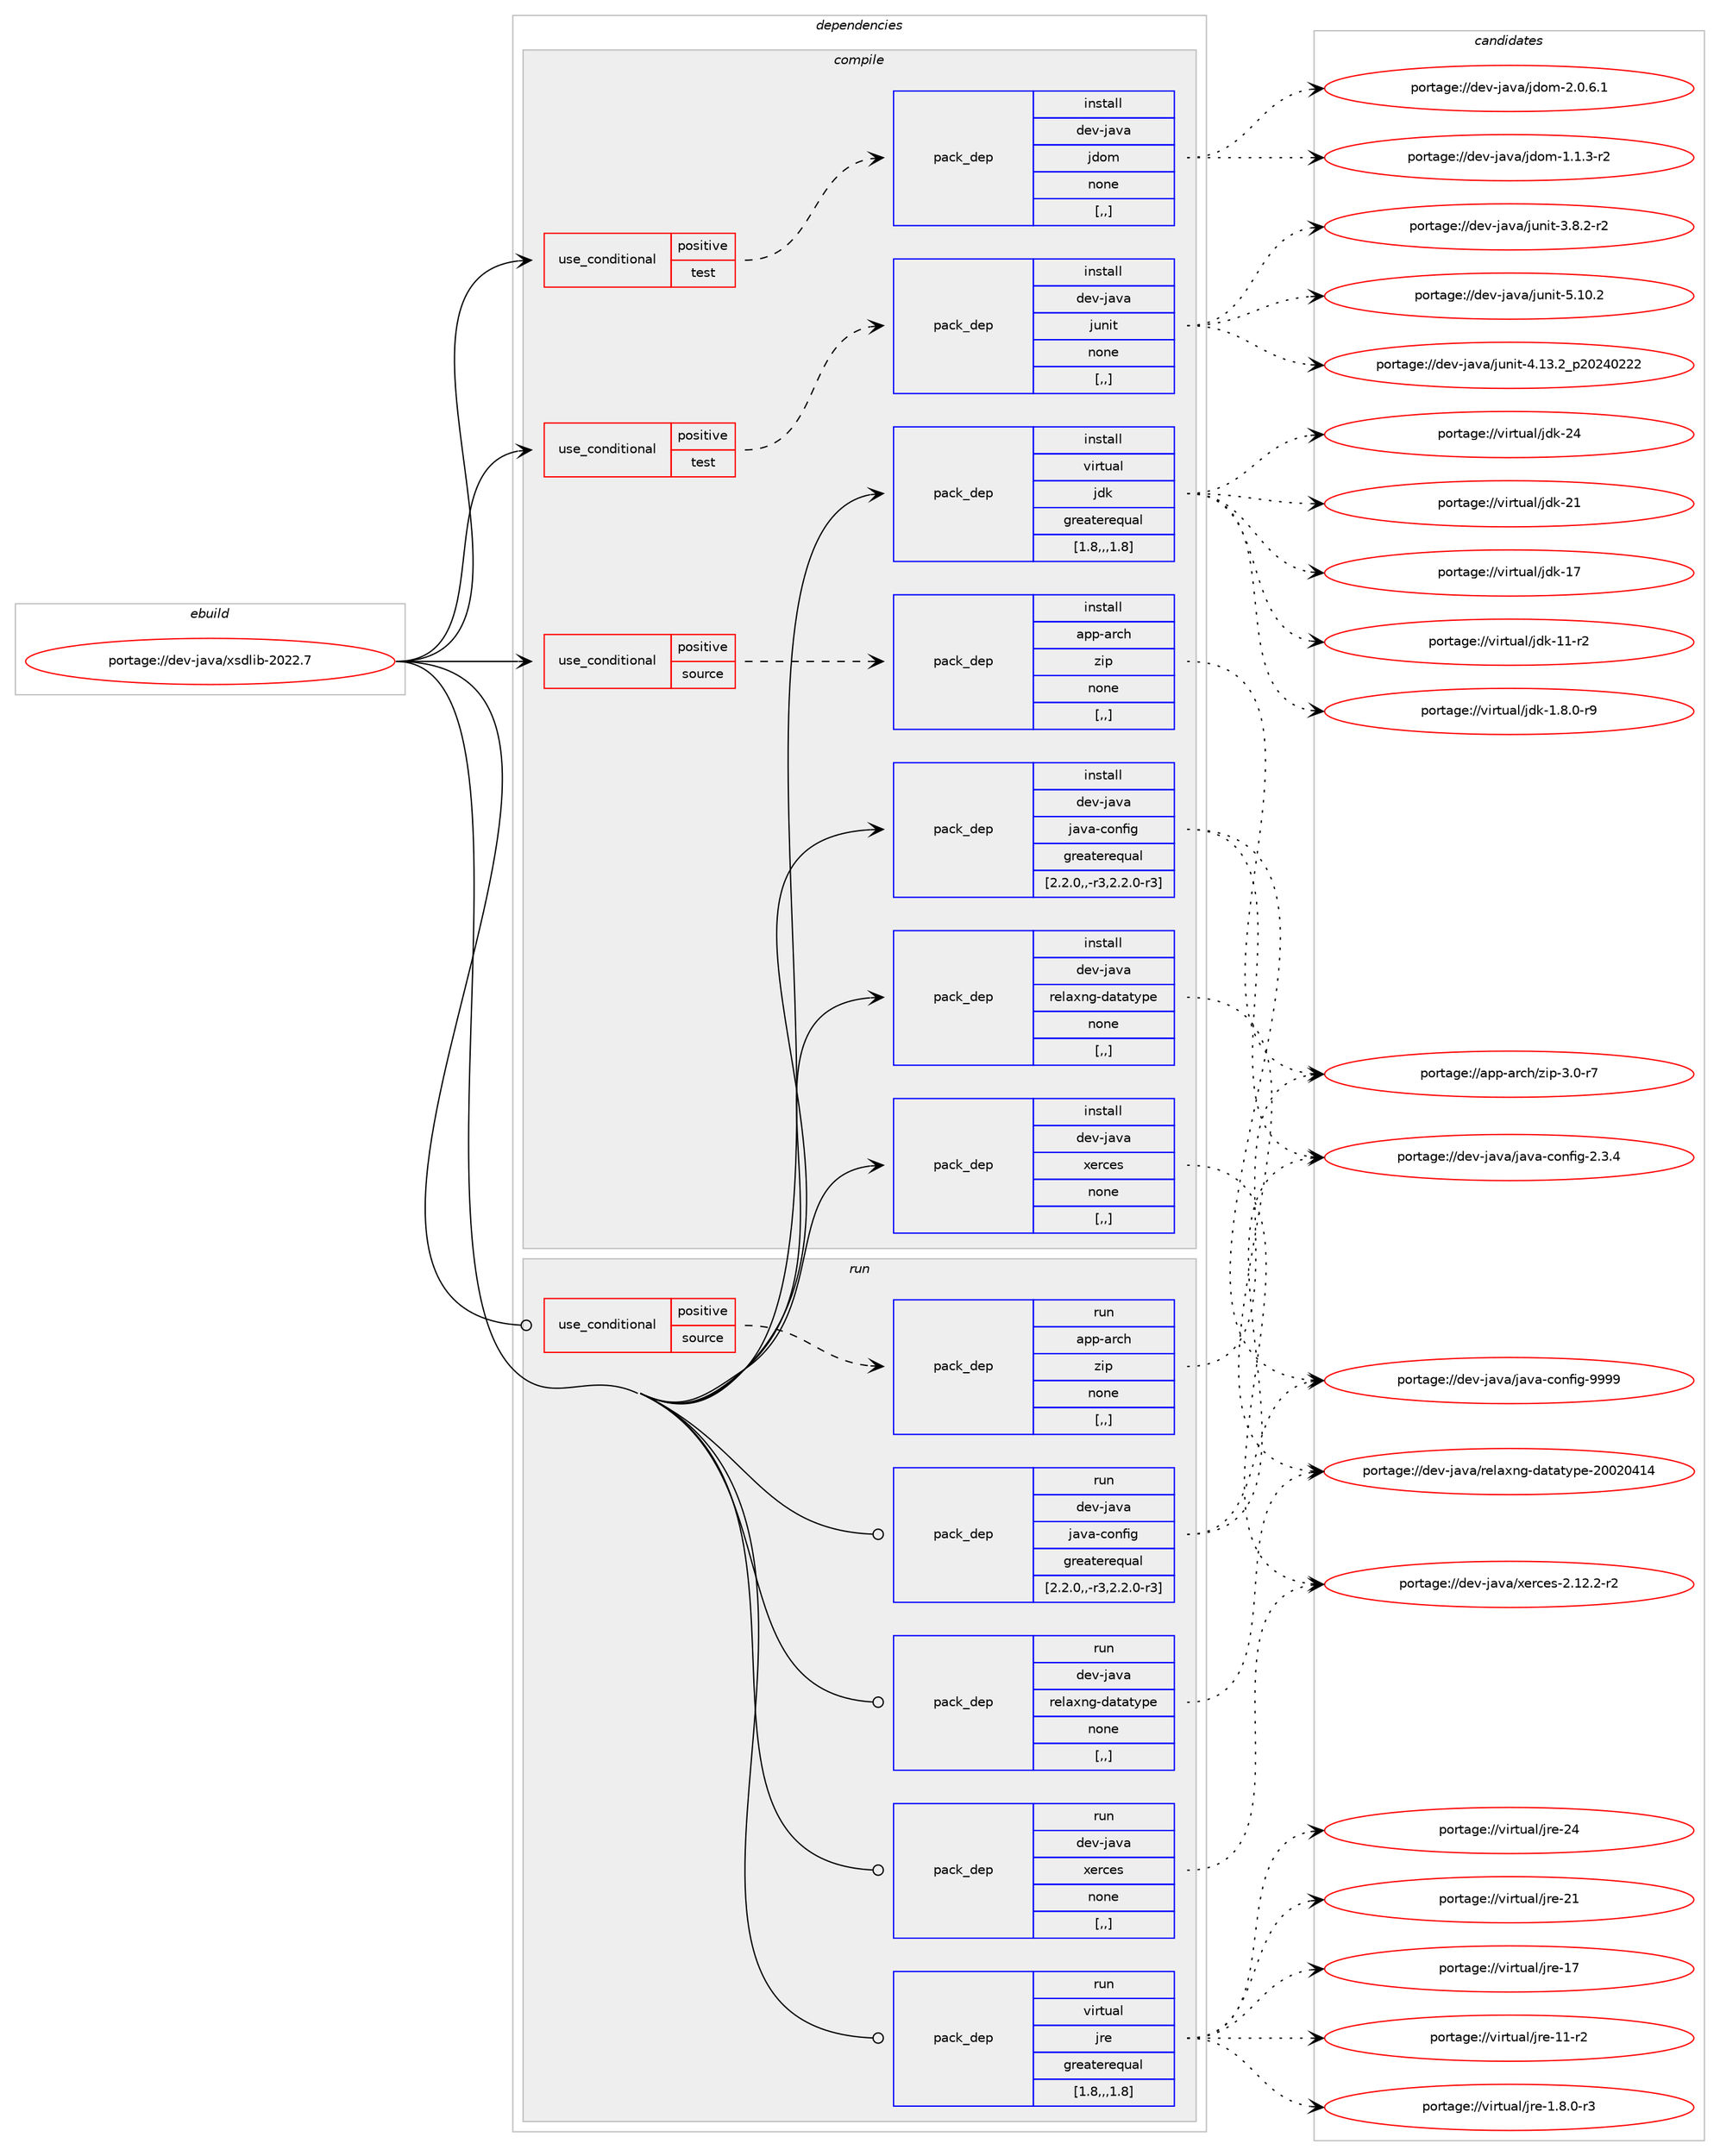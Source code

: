 digraph prolog {

# *************
# Graph options
# *************

newrank=true;
concentrate=true;
compound=true;
graph [rankdir=LR,fontname=Helvetica,fontsize=10,ranksep=1.5];#, ranksep=2.5, nodesep=0.2];
edge  [arrowhead=vee];
node  [fontname=Helvetica,fontsize=10];

# **********
# The ebuild
# **********

subgraph cluster_leftcol {
color=gray;
label=<<i>ebuild</i>>;
id [label="portage://dev-java/xsdlib-2022.7", color=red, width=4, href="../dev-java/xsdlib-2022.7.svg"];
}

# ****************
# The dependencies
# ****************

subgraph cluster_midcol {
color=gray;
label=<<i>dependencies</i>>;
subgraph cluster_compile {
fillcolor="#eeeeee";
style=filled;
label=<<i>compile</i>>;
subgraph cond22644 {
dependency98272 [label=<<TABLE BORDER="0" CELLBORDER="1" CELLSPACING="0" CELLPADDING="4"><TR><TD ROWSPAN="3" CELLPADDING="10">use_conditional</TD></TR><TR><TD>positive</TD></TR><TR><TD>source</TD></TR></TABLE>>, shape=none, color=red];
subgraph pack74562 {
dependency98273 [label=<<TABLE BORDER="0" CELLBORDER="1" CELLSPACING="0" CELLPADDING="4" WIDTH="220"><TR><TD ROWSPAN="6" CELLPADDING="30">pack_dep</TD></TR><TR><TD WIDTH="110">install</TD></TR><TR><TD>app-arch</TD></TR><TR><TD>zip</TD></TR><TR><TD>none</TD></TR><TR><TD>[,,]</TD></TR></TABLE>>, shape=none, color=blue];
}
dependency98272:e -> dependency98273:w [weight=20,style="dashed",arrowhead="vee"];
}
id:e -> dependency98272:w [weight=20,style="solid",arrowhead="vee"];
subgraph cond22645 {
dependency98274 [label=<<TABLE BORDER="0" CELLBORDER="1" CELLSPACING="0" CELLPADDING="4"><TR><TD ROWSPAN="3" CELLPADDING="10">use_conditional</TD></TR><TR><TD>positive</TD></TR><TR><TD>test</TD></TR></TABLE>>, shape=none, color=red];
subgraph pack74563 {
dependency98275 [label=<<TABLE BORDER="0" CELLBORDER="1" CELLSPACING="0" CELLPADDING="4" WIDTH="220"><TR><TD ROWSPAN="6" CELLPADDING="30">pack_dep</TD></TR><TR><TD WIDTH="110">install</TD></TR><TR><TD>dev-java</TD></TR><TR><TD>jdom</TD></TR><TR><TD>none</TD></TR><TR><TD>[,,]</TD></TR></TABLE>>, shape=none, color=blue];
}
dependency98274:e -> dependency98275:w [weight=20,style="dashed",arrowhead="vee"];
}
id:e -> dependency98274:w [weight=20,style="solid",arrowhead="vee"];
subgraph cond22646 {
dependency98276 [label=<<TABLE BORDER="0" CELLBORDER="1" CELLSPACING="0" CELLPADDING="4"><TR><TD ROWSPAN="3" CELLPADDING="10">use_conditional</TD></TR><TR><TD>positive</TD></TR><TR><TD>test</TD></TR></TABLE>>, shape=none, color=red];
subgraph pack74564 {
dependency98277 [label=<<TABLE BORDER="0" CELLBORDER="1" CELLSPACING="0" CELLPADDING="4" WIDTH="220"><TR><TD ROWSPAN="6" CELLPADDING="30">pack_dep</TD></TR><TR><TD WIDTH="110">install</TD></TR><TR><TD>dev-java</TD></TR><TR><TD>junit</TD></TR><TR><TD>none</TD></TR><TR><TD>[,,]</TD></TR></TABLE>>, shape=none, color=blue];
}
dependency98276:e -> dependency98277:w [weight=20,style="dashed",arrowhead="vee"];
}
id:e -> dependency98276:w [weight=20,style="solid",arrowhead="vee"];
subgraph pack74565 {
dependency98278 [label=<<TABLE BORDER="0" CELLBORDER="1" CELLSPACING="0" CELLPADDING="4" WIDTH="220"><TR><TD ROWSPAN="6" CELLPADDING="30">pack_dep</TD></TR><TR><TD WIDTH="110">install</TD></TR><TR><TD>dev-java</TD></TR><TR><TD>java-config</TD></TR><TR><TD>greaterequal</TD></TR><TR><TD>[2.2.0,,-r3,2.2.0-r3]</TD></TR></TABLE>>, shape=none, color=blue];
}
id:e -> dependency98278:w [weight=20,style="solid",arrowhead="vee"];
subgraph pack74566 {
dependency98279 [label=<<TABLE BORDER="0" CELLBORDER="1" CELLSPACING="0" CELLPADDING="4" WIDTH="220"><TR><TD ROWSPAN="6" CELLPADDING="30">pack_dep</TD></TR><TR><TD WIDTH="110">install</TD></TR><TR><TD>dev-java</TD></TR><TR><TD>relaxng-datatype</TD></TR><TR><TD>none</TD></TR><TR><TD>[,,]</TD></TR></TABLE>>, shape=none, color=blue];
}
id:e -> dependency98279:w [weight=20,style="solid",arrowhead="vee"];
subgraph pack74567 {
dependency98280 [label=<<TABLE BORDER="0" CELLBORDER="1" CELLSPACING="0" CELLPADDING="4" WIDTH="220"><TR><TD ROWSPAN="6" CELLPADDING="30">pack_dep</TD></TR><TR><TD WIDTH="110">install</TD></TR><TR><TD>dev-java</TD></TR><TR><TD>xerces</TD></TR><TR><TD>none</TD></TR><TR><TD>[,,]</TD></TR></TABLE>>, shape=none, color=blue];
}
id:e -> dependency98280:w [weight=20,style="solid",arrowhead="vee"];
subgraph pack74568 {
dependency98281 [label=<<TABLE BORDER="0" CELLBORDER="1" CELLSPACING="0" CELLPADDING="4" WIDTH="220"><TR><TD ROWSPAN="6" CELLPADDING="30">pack_dep</TD></TR><TR><TD WIDTH="110">install</TD></TR><TR><TD>virtual</TD></TR><TR><TD>jdk</TD></TR><TR><TD>greaterequal</TD></TR><TR><TD>[1.8,,,1.8]</TD></TR></TABLE>>, shape=none, color=blue];
}
id:e -> dependency98281:w [weight=20,style="solid",arrowhead="vee"];
}
subgraph cluster_compileandrun {
fillcolor="#eeeeee";
style=filled;
label=<<i>compile and run</i>>;
}
subgraph cluster_run {
fillcolor="#eeeeee";
style=filled;
label=<<i>run</i>>;
subgraph cond22647 {
dependency98282 [label=<<TABLE BORDER="0" CELLBORDER="1" CELLSPACING="0" CELLPADDING="4"><TR><TD ROWSPAN="3" CELLPADDING="10">use_conditional</TD></TR><TR><TD>positive</TD></TR><TR><TD>source</TD></TR></TABLE>>, shape=none, color=red];
subgraph pack74569 {
dependency98283 [label=<<TABLE BORDER="0" CELLBORDER="1" CELLSPACING="0" CELLPADDING="4" WIDTH="220"><TR><TD ROWSPAN="6" CELLPADDING="30">pack_dep</TD></TR><TR><TD WIDTH="110">run</TD></TR><TR><TD>app-arch</TD></TR><TR><TD>zip</TD></TR><TR><TD>none</TD></TR><TR><TD>[,,]</TD></TR></TABLE>>, shape=none, color=blue];
}
dependency98282:e -> dependency98283:w [weight=20,style="dashed",arrowhead="vee"];
}
id:e -> dependency98282:w [weight=20,style="solid",arrowhead="odot"];
subgraph pack74570 {
dependency98284 [label=<<TABLE BORDER="0" CELLBORDER="1" CELLSPACING="0" CELLPADDING="4" WIDTH="220"><TR><TD ROWSPAN="6" CELLPADDING="30">pack_dep</TD></TR><TR><TD WIDTH="110">run</TD></TR><TR><TD>dev-java</TD></TR><TR><TD>java-config</TD></TR><TR><TD>greaterequal</TD></TR><TR><TD>[2.2.0,,-r3,2.2.0-r3]</TD></TR></TABLE>>, shape=none, color=blue];
}
id:e -> dependency98284:w [weight=20,style="solid",arrowhead="odot"];
subgraph pack74571 {
dependency98285 [label=<<TABLE BORDER="0" CELLBORDER="1" CELLSPACING="0" CELLPADDING="4" WIDTH="220"><TR><TD ROWSPAN="6" CELLPADDING="30">pack_dep</TD></TR><TR><TD WIDTH="110">run</TD></TR><TR><TD>dev-java</TD></TR><TR><TD>relaxng-datatype</TD></TR><TR><TD>none</TD></TR><TR><TD>[,,]</TD></TR></TABLE>>, shape=none, color=blue];
}
id:e -> dependency98285:w [weight=20,style="solid",arrowhead="odot"];
subgraph pack74572 {
dependency98286 [label=<<TABLE BORDER="0" CELLBORDER="1" CELLSPACING="0" CELLPADDING="4" WIDTH="220"><TR><TD ROWSPAN="6" CELLPADDING="30">pack_dep</TD></TR><TR><TD WIDTH="110">run</TD></TR><TR><TD>dev-java</TD></TR><TR><TD>xerces</TD></TR><TR><TD>none</TD></TR><TR><TD>[,,]</TD></TR></TABLE>>, shape=none, color=blue];
}
id:e -> dependency98286:w [weight=20,style="solid",arrowhead="odot"];
subgraph pack74573 {
dependency98287 [label=<<TABLE BORDER="0" CELLBORDER="1" CELLSPACING="0" CELLPADDING="4" WIDTH="220"><TR><TD ROWSPAN="6" CELLPADDING="30">pack_dep</TD></TR><TR><TD WIDTH="110">run</TD></TR><TR><TD>virtual</TD></TR><TR><TD>jre</TD></TR><TR><TD>greaterequal</TD></TR><TR><TD>[1.8,,,1.8]</TD></TR></TABLE>>, shape=none, color=blue];
}
id:e -> dependency98287:w [weight=20,style="solid",arrowhead="odot"];
}
}

# **************
# The candidates
# **************

subgraph cluster_choices {
rank=same;
color=gray;
label=<<i>candidates</i>>;

subgraph choice74562 {
color=black;
nodesep=1;
choice9711211245971149910447122105112455146484511455 [label="portage://app-arch/zip-3.0-r7", color=red, width=4,href="../app-arch/zip-3.0-r7.svg"];
dependency98273:e -> choice9711211245971149910447122105112455146484511455:w [style=dotted,weight="100"];
}
subgraph choice74563 {
color=black;
nodesep=1;
choice100101118451069711897471061001111094550464846544649 [label="portage://dev-java/jdom-2.0.6.1", color=red, width=4,href="../dev-java/jdom-2.0.6.1.svg"];
choice100101118451069711897471061001111094549464946514511450 [label="portage://dev-java/jdom-1.1.3-r2", color=red, width=4,href="../dev-java/jdom-1.1.3-r2.svg"];
dependency98275:e -> choice100101118451069711897471061001111094550464846544649:w [style=dotted,weight="100"];
dependency98275:e -> choice100101118451069711897471061001111094549464946514511450:w [style=dotted,weight="100"];
}
subgraph choice74564 {
color=black;
nodesep=1;
choice1001011184510697118974710611711010511645534649484650 [label="portage://dev-java/junit-5.10.2", color=red, width=4,href="../dev-java/junit-5.10.2.svg"];
choice1001011184510697118974710611711010511645524649514650951125048505248505050 [label="portage://dev-java/junit-4.13.2_p20240222", color=red, width=4,href="../dev-java/junit-4.13.2_p20240222.svg"];
choice100101118451069711897471061171101051164551465646504511450 [label="portage://dev-java/junit-3.8.2-r2", color=red, width=4,href="../dev-java/junit-3.8.2-r2.svg"];
dependency98277:e -> choice1001011184510697118974710611711010511645534649484650:w [style=dotted,weight="100"];
dependency98277:e -> choice1001011184510697118974710611711010511645524649514650951125048505248505050:w [style=dotted,weight="100"];
dependency98277:e -> choice100101118451069711897471061171101051164551465646504511450:w [style=dotted,weight="100"];
}
subgraph choice74565 {
color=black;
nodesep=1;
choice10010111845106971189747106971189745991111101021051034557575757 [label="portage://dev-java/java-config-9999", color=red, width=4,href="../dev-java/java-config-9999.svg"];
choice1001011184510697118974710697118974599111110102105103455046514652 [label="portage://dev-java/java-config-2.3.4", color=red, width=4,href="../dev-java/java-config-2.3.4.svg"];
dependency98278:e -> choice10010111845106971189747106971189745991111101021051034557575757:w [style=dotted,weight="100"];
dependency98278:e -> choice1001011184510697118974710697118974599111110102105103455046514652:w [style=dotted,weight="100"];
}
subgraph choice74566 {
color=black;
nodesep=1;
choice1001011184510697118974711410110897120110103451009711697116121112101455048485048524952 [label="portage://dev-java/relaxng-datatype-20020414", color=red, width=4,href="../dev-java/relaxng-datatype-20020414.svg"];
dependency98279:e -> choice1001011184510697118974711410110897120110103451009711697116121112101455048485048524952:w [style=dotted,weight="100"];
}
subgraph choice74567 {
color=black;
nodesep=1;
choice1001011184510697118974712010111499101115455046495046504511450 [label="portage://dev-java/xerces-2.12.2-r2", color=red, width=4,href="../dev-java/xerces-2.12.2-r2.svg"];
dependency98280:e -> choice1001011184510697118974712010111499101115455046495046504511450:w [style=dotted,weight="100"];
}
subgraph choice74568 {
color=black;
nodesep=1;
choice1181051141161179710847106100107455052 [label="portage://virtual/jdk-24", color=red, width=4,href="../virtual/jdk-24.svg"];
choice1181051141161179710847106100107455049 [label="portage://virtual/jdk-21", color=red, width=4,href="../virtual/jdk-21.svg"];
choice1181051141161179710847106100107454955 [label="portage://virtual/jdk-17", color=red, width=4,href="../virtual/jdk-17.svg"];
choice11810511411611797108471061001074549494511450 [label="portage://virtual/jdk-11-r2", color=red, width=4,href="../virtual/jdk-11-r2.svg"];
choice11810511411611797108471061001074549465646484511457 [label="portage://virtual/jdk-1.8.0-r9", color=red, width=4,href="../virtual/jdk-1.8.0-r9.svg"];
dependency98281:e -> choice1181051141161179710847106100107455052:w [style=dotted,weight="100"];
dependency98281:e -> choice1181051141161179710847106100107455049:w [style=dotted,weight="100"];
dependency98281:e -> choice1181051141161179710847106100107454955:w [style=dotted,weight="100"];
dependency98281:e -> choice11810511411611797108471061001074549494511450:w [style=dotted,weight="100"];
dependency98281:e -> choice11810511411611797108471061001074549465646484511457:w [style=dotted,weight="100"];
}
subgraph choice74569 {
color=black;
nodesep=1;
choice9711211245971149910447122105112455146484511455 [label="portage://app-arch/zip-3.0-r7", color=red, width=4,href="../app-arch/zip-3.0-r7.svg"];
dependency98283:e -> choice9711211245971149910447122105112455146484511455:w [style=dotted,weight="100"];
}
subgraph choice74570 {
color=black;
nodesep=1;
choice10010111845106971189747106971189745991111101021051034557575757 [label="portage://dev-java/java-config-9999", color=red, width=4,href="../dev-java/java-config-9999.svg"];
choice1001011184510697118974710697118974599111110102105103455046514652 [label="portage://dev-java/java-config-2.3.4", color=red, width=4,href="../dev-java/java-config-2.3.4.svg"];
dependency98284:e -> choice10010111845106971189747106971189745991111101021051034557575757:w [style=dotted,weight="100"];
dependency98284:e -> choice1001011184510697118974710697118974599111110102105103455046514652:w [style=dotted,weight="100"];
}
subgraph choice74571 {
color=black;
nodesep=1;
choice1001011184510697118974711410110897120110103451009711697116121112101455048485048524952 [label="portage://dev-java/relaxng-datatype-20020414", color=red, width=4,href="../dev-java/relaxng-datatype-20020414.svg"];
dependency98285:e -> choice1001011184510697118974711410110897120110103451009711697116121112101455048485048524952:w [style=dotted,weight="100"];
}
subgraph choice74572 {
color=black;
nodesep=1;
choice1001011184510697118974712010111499101115455046495046504511450 [label="portage://dev-java/xerces-2.12.2-r2", color=red, width=4,href="../dev-java/xerces-2.12.2-r2.svg"];
dependency98286:e -> choice1001011184510697118974712010111499101115455046495046504511450:w [style=dotted,weight="100"];
}
subgraph choice74573 {
color=black;
nodesep=1;
choice1181051141161179710847106114101455052 [label="portage://virtual/jre-24", color=red, width=4,href="../virtual/jre-24.svg"];
choice1181051141161179710847106114101455049 [label="portage://virtual/jre-21", color=red, width=4,href="../virtual/jre-21.svg"];
choice1181051141161179710847106114101454955 [label="portage://virtual/jre-17", color=red, width=4,href="../virtual/jre-17.svg"];
choice11810511411611797108471061141014549494511450 [label="portage://virtual/jre-11-r2", color=red, width=4,href="../virtual/jre-11-r2.svg"];
choice11810511411611797108471061141014549465646484511451 [label="portage://virtual/jre-1.8.0-r3", color=red, width=4,href="../virtual/jre-1.8.0-r3.svg"];
dependency98287:e -> choice1181051141161179710847106114101455052:w [style=dotted,weight="100"];
dependency98287:e -> choice1181051141161179710847106114101455049:w [style=dotted,weight="100"];
dependency98287:e -> choice1181051141161179710847106114101454955:w [style=dotted,weight="100"];
dependency98287:e -> choice11810511411611797108471061141014549494511450:w [style=dotted,weight="100"];
dependency98287:e -> choice11810511411611797108471061141014549465646484511451:w [style=dotted,weight="100"];
}
}

}

